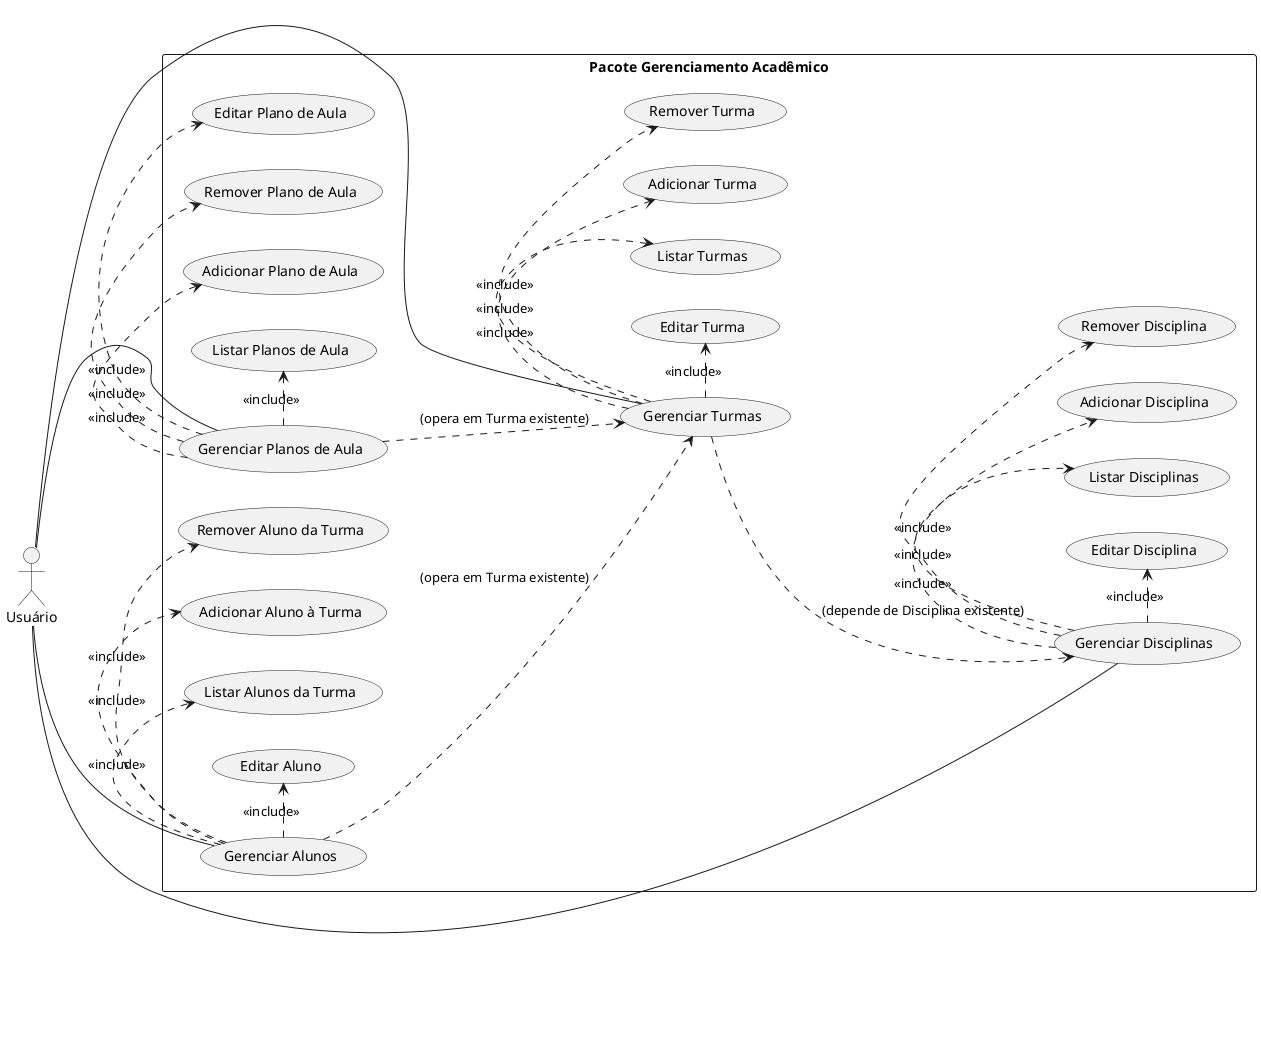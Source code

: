 @startuml
left to right direction
skinparam packageStyle rectangle

actor Usuário

rectangle "Pacote Gerenciamento Acadêmico" {
  usecase "Gerenciar Disciplinas" as UC_Subjects
  usecase "Gerenciar Turmas" as UC_Classes
  usecase "Gerenciar Alunos" as UC_Students
  usecase "Gerenciar Planos de Aula" as UC_Lessons

  Usuário -- UC_Subjects
  UC_Subjects .> (Adicionar Disciplina) : <<include>>
  UC_Subjects .> (Listar Disciplinas) : <<include>>
  UC_Subjects .> (Editar Disciplina) : <<include>>
  UC_Subjects .> (Remover Disciplina) : <<include>>

  Usuário -- UC_Classes
  UC_Classes .> (Adicionar Turma) : <<include>>
  UC_Classes .> (Listar Turmas) : <<include>>
  UC_Classes .> (Editar Turma) : <<include>>
  UC_Classes .> (Remover Turma) : <<include>>
  UC_Classes ..> UC_Subjects : (depende de Disciplina existente)

  Usuário -- UC_Students
  UC_Students .> (Adicionar Aluno à Turma) : <<include>>
  UC_Students .> (Listar Alunos da Turma) : <<include>>
  UC_Students .> (Editar Aluno) : <<include>>
  UC_Students .> (Remover Aluno da Turma) : <<include>>
  UC_Students ..> UC_Classes : (opera em Turma existente)

  Usuário -- UC_Lessons
  UC_Lessons .> (Adicionar Plano de Aula) : <<include>>
  UC_Lessons .> (Listar Planos de Aula) : <<include>>
  UC_Lessons .> (Editar Plano de Aula) : <<include>>
  UC_Lessons .> (Remover Plano de Aula) : <<include>>
  UC_Lessons ..> UC_Classes : (opera em Turma existente)
}
@enduml
